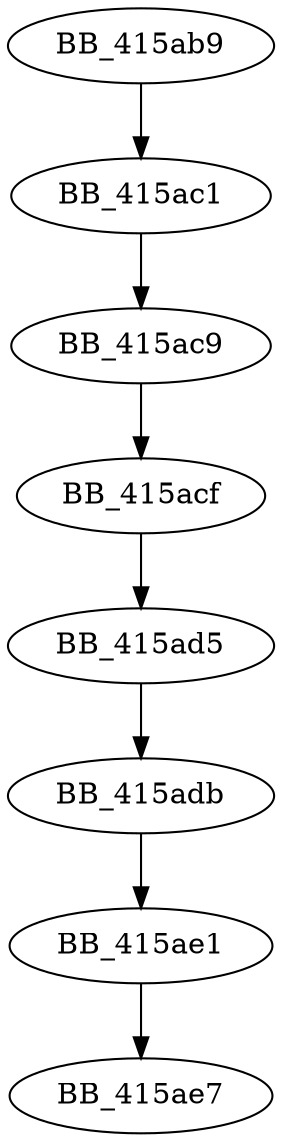 DiGraph __init_pointers{
BB_415ab9->BB_415ac1
BB_415ac1->BB_415ac9
BB_415ac9->BB_415acf
BB_415acf->BB_415ad5
BB_415ad5->BB_415adb
BB_415adb->BB_415ae1
BB_415ae1->BB_415ae7
}
